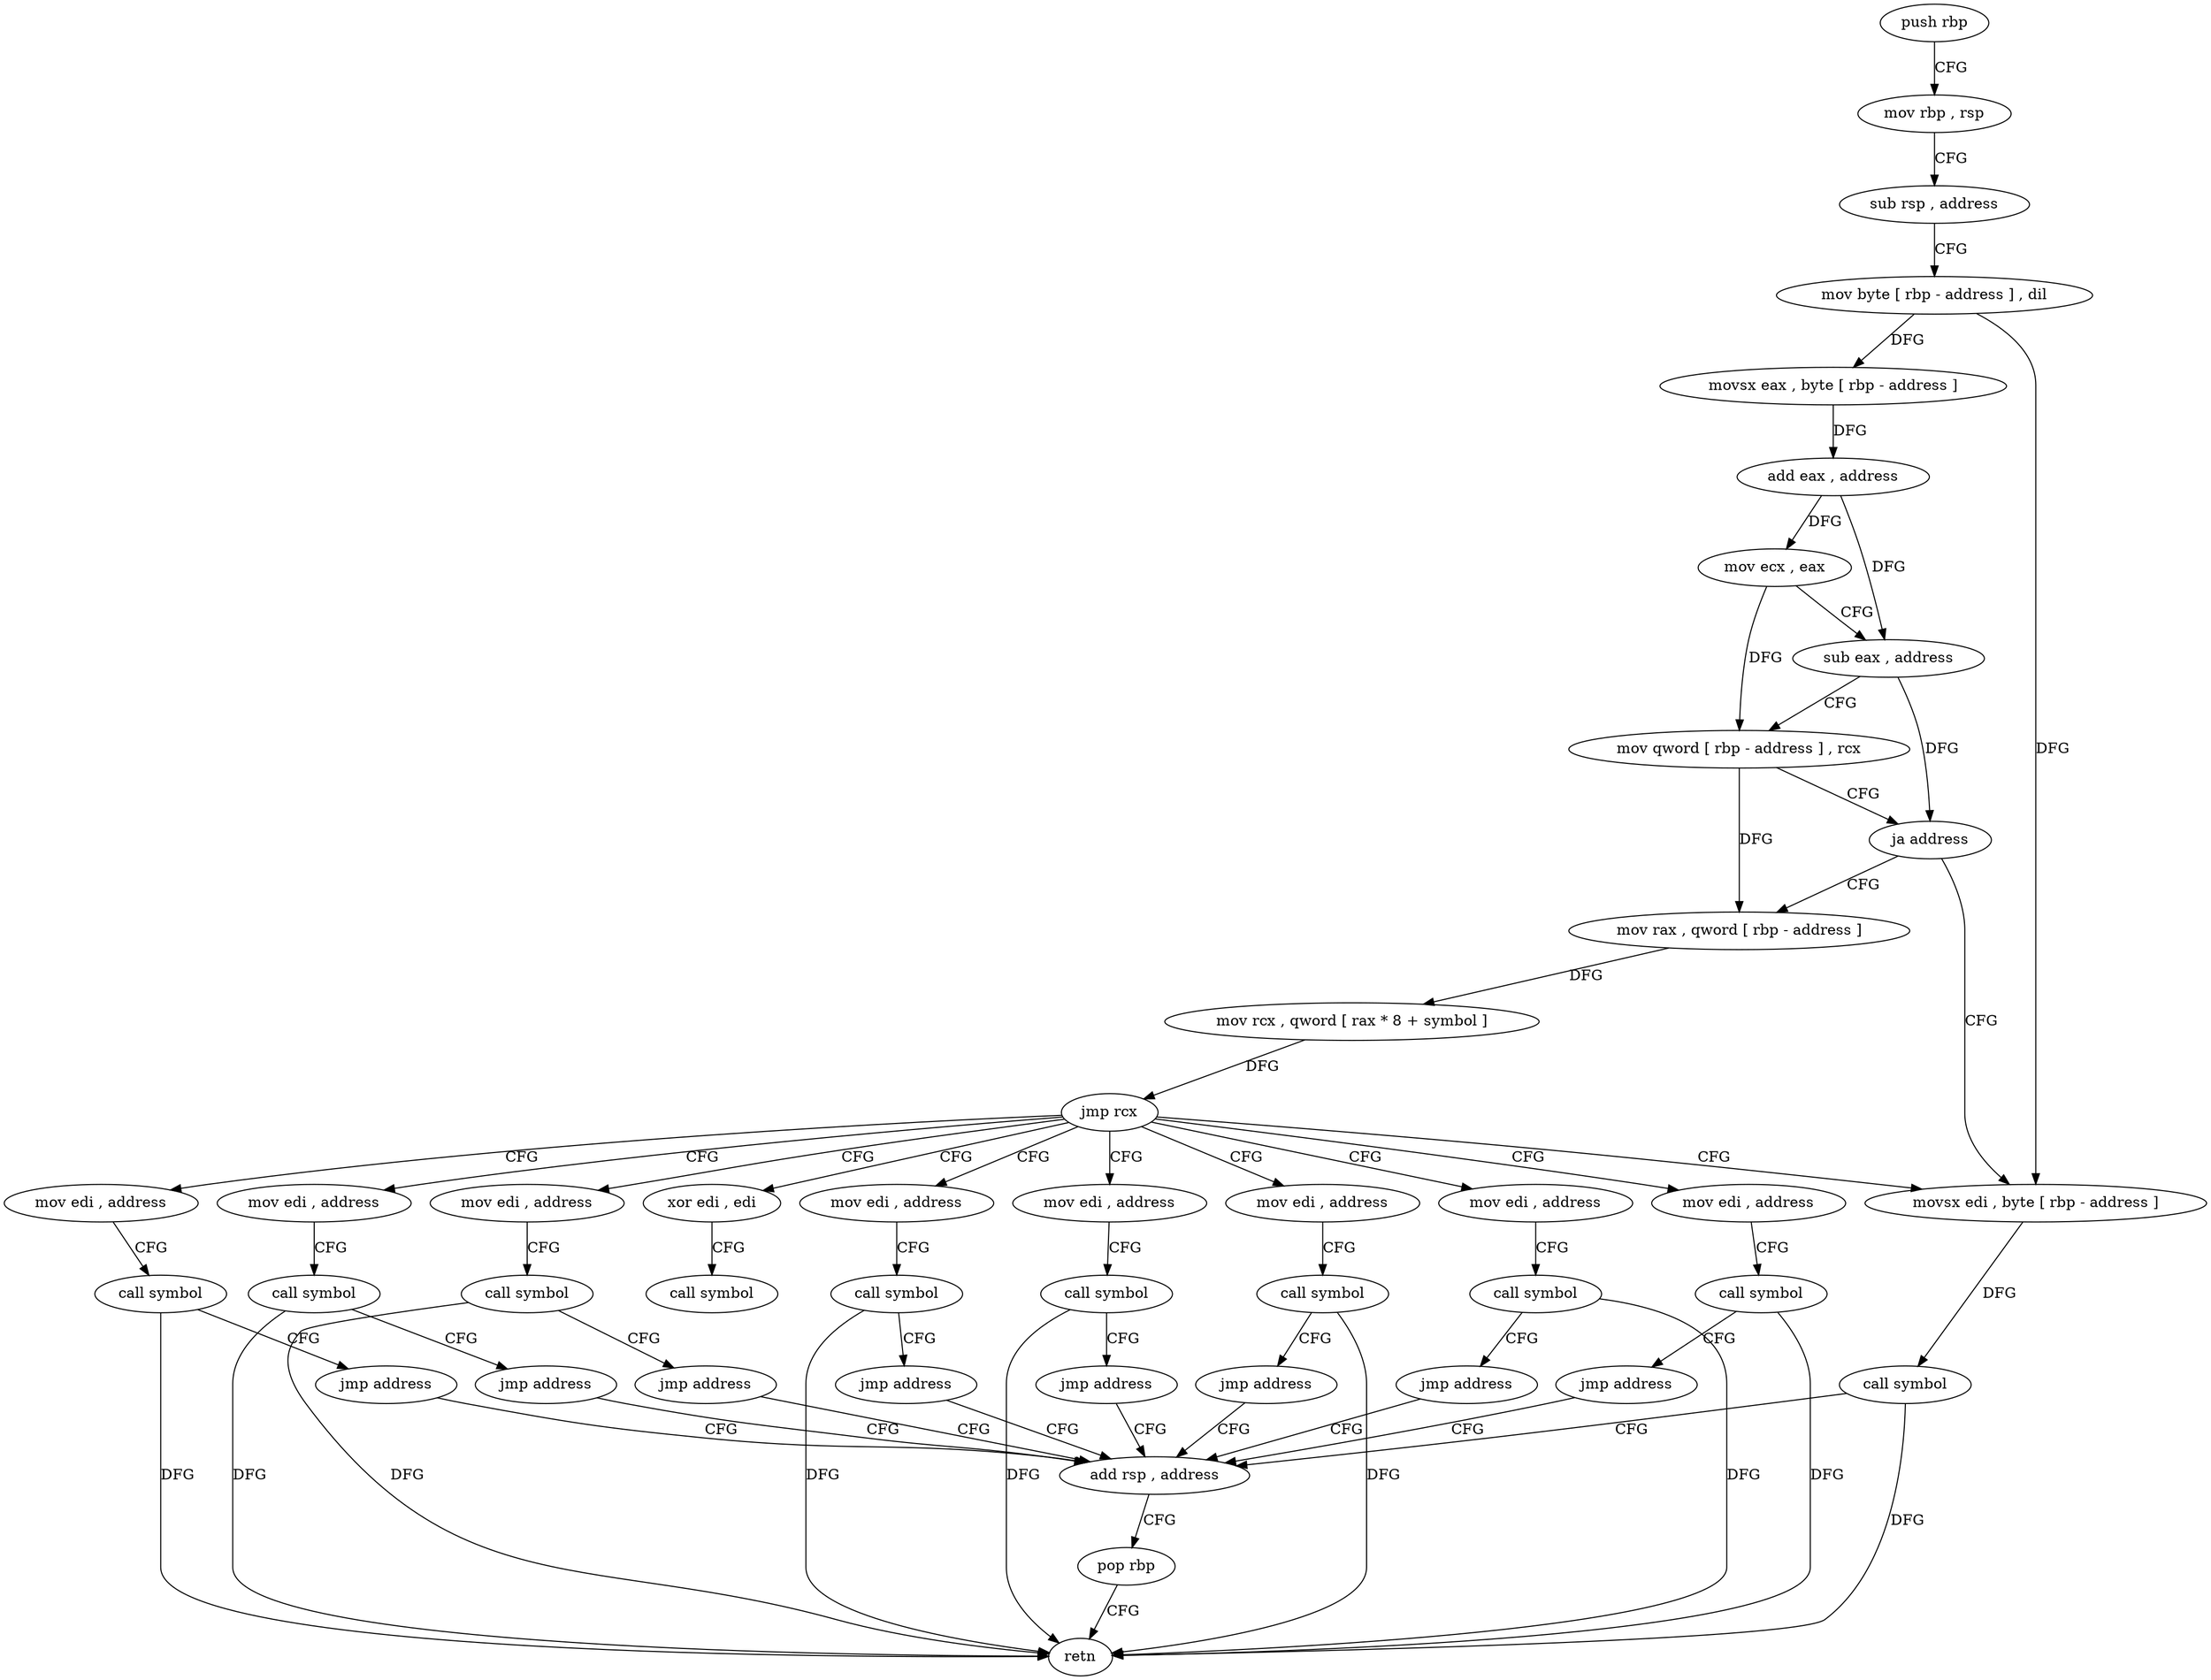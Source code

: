 digraph "func" {
"4207568" [label = "push rbp" ]
"4207569" [label = "mov rbp , rsp" ]
"4207572" [label = "sub rsp , address" ]
"4207576" [label = "mov byte [ rbp - address ] , dil" ]
"4207580" [label = "movsx eax , byte [ rbp - address ]" ]
"4207584" [label = "add eax , address" ]
"4207587" [label = "mov ecx , eax" ]
"4207589" [label = "sub eax , address" ]
"4207592" [label = "mov qword [ rbp - address ] , rcx" ]
"4207596" [label = "ja address" ]
"4207743" [label = "movsx edi , byte [ rbp - address ]" ]
"4207602" [label = "mov rax , qword [ rbp - address ]" ]
"4207747" [label = "call symbol" ]
"4207752" [label = "add rsp , address" ]
"4207606" [label = "mov rcx , qword [ rax * 8 + symbol ]" ]
"4207614" [label = "jmp rcx" ]
"4207616" [label = "mov edi , address" ]
"4207631" [label = "mov edi , address" ]
"4207646" [label = "xor edi , edi" ]
"4207653" [label = "mov edi , address" ]
"4207668" [label = "mov edi , address" ]
"4207683" [label = "mov edi , address" ]
"4207698" [label = "mov edi , address" ]
"4207713" [label = "mov edi , address" ]
"4207728" [label = "mov edi , address" ]
"4207621" [label = "call symbol" ]
"4207626" [label = "jmp address" ]
"4207636" [label = "call symbol" ]
"4207641" [label = "jmp address" ]
"4207648" [label = "call symbol" ]
"4207658" [label = "call symbol" ]
"4207663" [label = "jmp address" ]
"4207673" [label = "call symbol" ]
"4207678" [label = "jmp address" ]
"4207688" [label = "call symbol" ]
"4207693" [label = "jmp address" ]
"4207703" [label = "call symbol" ]
"4207708" [label = "jmp address" ]
"4207718" [label = "call symbol" ]
"4207723" [label = "jmp address" ]
"4207733" [label = "call symbol" ]
"4207738" [label = "jmp address" ]
"4207756" [label = "pop rbp" ]
"4207757" [label = "retn" ]
"4207568" -> "4207569" [ label = "CFG" ]
"4207569" -> "4207572" [ label = "CFG" ]
"4207572" -> "4207576" [ label = "CFG" ]
"4207576" -> "4207580" [ label = "DFG" ]
"4207576" -> "4207743" [ label = "DFG" ]
"4207580" -> "4207584" [ label = "DFG" ]
"4207584" -> "4207587" [ label = "DFG" ]
"4207584" -> "4207589" [ label = "DFG" ]
"4207587" -> "4207589" [ label = "CFG" ]
"4207587" -> "4207592" [ label = "DFG" ]
"4207589" -> "4207592" [ label = "CFG" ]
"4207589" -> "4207596" [ label = "DFG" ]
"4207592" -> "4207596" [ label = "CFG" ]
"4207592" -> "4207602" [ label = "DFG" ]
"4207596" -> "4207743" [ label = "CFG" ]
"4207596" -> "4207602" [ label = "CFG" ]
"4207743" -> "4207747" [ label = "DFG" ]
"4207602" -> "4207606" [ label = "DFG" ]
"4207747" -> "4207752" [ label = "CFG" ]
"4207747" -> "4207757" [ label = "DFG" ]
"4207752" -> "4207756" [ label = "CFG" ]
"4207606" -> "4207614" [ label = "DFG" ]
"4207614" -> "4207616" [ label = "CFG" ]
"4207614" -> "4207631" [ label = "CFG" ]
"4207614" -> "4207646" [ label = "CFG" ]
"4207614" -> "4207653" [ label = "CFG" ]
"4207614" -> "4207668" [ label = "CFG" ]
"4207614" -> "4207683" [ label = "CFG" ]
"4207614" -> "4207698" [ label = "CFG" ]
"4207614" -> "4207713" [ label = "CFG" ]
"4207614" -> "4207728" [ label = "CFG" ]
"4207614" -> "4207743" [ label = "CFG" ]
"4207616" -> "4207621" [ label = "CFG" ]
"4207631" -> "4207636" [ label = "CFG" ]
"4207646" -> "4207648" [ label = "CFG" ]
"4207653" -> "4207658" [ label = "CFG" ]
"4207668" -> "4207673" [ label = "CFG" ]
"4207683" -> "4207688" [ label = "CFG" ]
"4207698" -> "4207703" [ label = "CFG" ]
"4207713" -> "4207718" [ label = "CFG" ]
"4207728" -> "4207733" [ label = "CFG" ]
"4207621" -> "4207626" [ label = "CFG" ]
"4207621" -> "4207757" [ label = "DFG" ]
"4207626" -> "4207752" [ label = "CFG" ]
"4207636" -> "4207641" [ label = "CFG" ]
"4207636" -> "4207757" [ label = "DFG" ]
"4207641" -> "4207752" [ label = "CFG" ]
"4207658" -> "4207663" [ label = "CFG" ]
"4207658" -> "4207757" [ label = "DFG" ]
"4207663" -> "4207752" [ label = "CFG" ]
"4207673" -> "4207678" [ label = "CFG" ]
"4207673" -> "4207757" [ label = "DFG" ]
"4207678" -> "4207752" [ label = "CFG" ]
"4207688" -> "4207693" [ label = "CFG" ]
"4207688" -> "4207757" [ label = "DFG" ]
"4207693" -> "4207752" [ label = "CFG" ]
"4207703" -> "4207708" [ label = "CFG" ]
"4207703" -> "4207757" [ label = "DFG" ]
"4207708" -> "4207752" [ label = "CFG" ]
"4207718" -> "4207723" [ label = "CFG" ]
"4207718" -> "4207757" [ label = "DFG" ]
"4207723" -> "4207752" [ label = "CFG" ]
"4207733" -> "4207738" [ label = "CFG" ]
"4207733" -> "4207757" [ label = "DFG" ]
"4207738" -> "4207752" [ label = "CFG" ]
"4207756" -> "4207757" [ label = "CFG" ]
}
